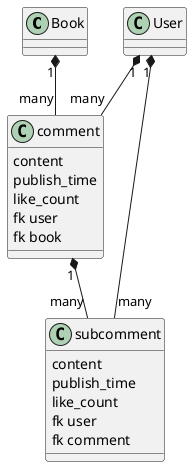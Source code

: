 @startuml

Book "1" *-- "many" comment

User "1" *-- "many" comment

comment "1" *-- "many" subcomment

User "1" *-- "many" subcomment

class comment {
    {field} content
    {field} publish_time
    {field} like_count
    {field} fk user
    {field} fk book
}

class subcomment{
    {field} content
    {field} publish_time
    {field} like_count
    {field} fk user
    {field} fk comment
}

@enduml
